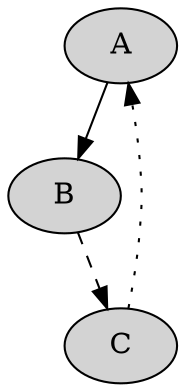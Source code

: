 digraph
{
    node [style="filled"];

    A -> B [style="solid"];
    B -> C [style="dashed"];
    C -> A [style="dotted"];
}
